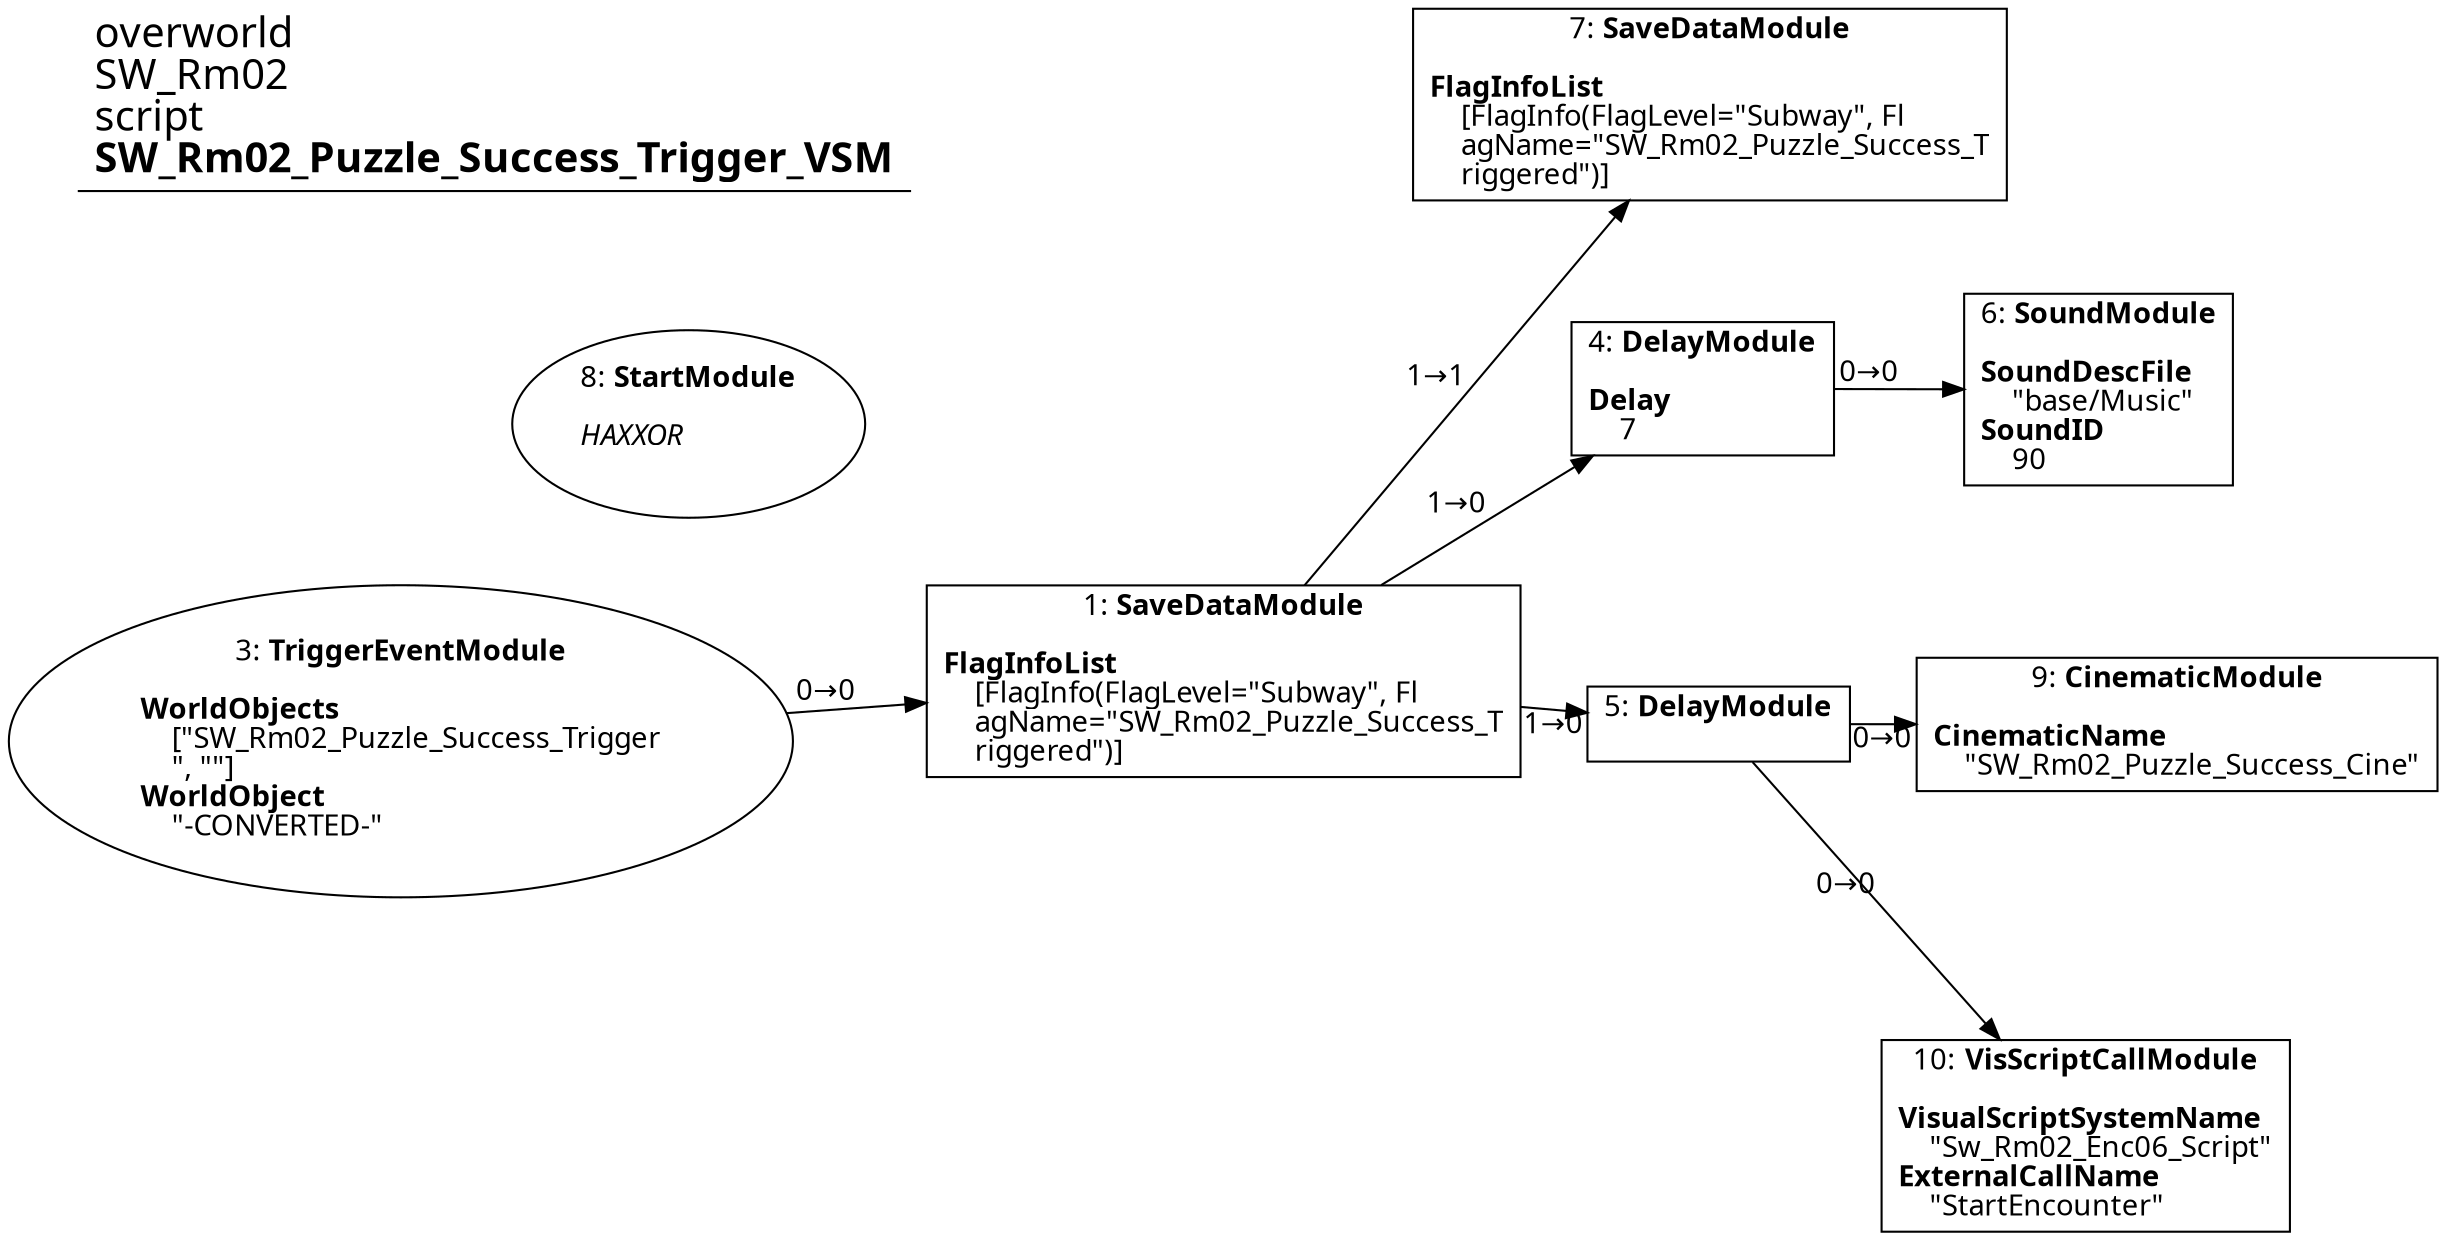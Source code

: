 digraph {
    layout = fdp;
    overlap = prism;
    sep = "+16";
    splines = spline;

    node [ shape = box ];

    graph [ fontname = "Segoe UI" ];
    node [ fontname = "Segoe UI" ];
    edge [ fontname = "Segoe UI" ];

    1 [ label = <1: <b>SaveDataModule</b><br/><br/><b>FlagInfoList</b><br align="left"/>    [FlagInfo(FlagLevel=&quot;Subway&quot;, Fl<br align="left"/>    agName=&quot;SW_Rm02_Puzzle_Success_T<br align="left"/>    riggered&quot;)]<br align="left"/>> ];
    1 [ pos = "0.32000002,-0.22800002!" ];
    1 -> 4 [ label = "1→0" ];
    1 -> 5 [ label = "1→0" ];
    1 -> 7 [ label = "1→1" ];

    3 [ label = <3: <b>TriggerEventModule</b><br/><br/><b>WorldObjects</b><br align="left"/>    [&quot;SW_Rm02_Puzzle_Success_Trigger<br align="left"/>    &quot;, &quot;&quot;]<br align="left"/><b>WorldObject</b><br align="left"/>    &quot;-CONVERTED-&quot;<br align="left"/>> ];
    3 [ shape = oval ]
    3 [ pos = "0.046000004,-0.22800002!" ];
    3 -> 1 [ label = "0→0" ];

    4 [ label = <4: <b>DelayModule</b><br/><br/><b>Delay</b><br align="left"/>    7<br align="left"/>> ];
    4 [ pos = "0.572,-0.097!" ];
    4 -> 6 [ label = "0→0" ];

    5 [ label = <5: <b>DelayModule</b><br/><br/>> ];
    5 [ pos = "0.573,-0.25100002!" ];
    5 -> 10 [ label = "0→0" ];
    5 -> 9 [ label = "0→0" ];

    6 [ label = <6: <b>SoundModule</b><br/><br/><b>SoundDescFile</b><br align="left"/>    &quot;base/Music&quot;<br align="left"/><b>SoundID</b><br align="left"/>    90<br align="left"/>> ];
    6 [ pos = "0.73,-0.097!" ];

    7 [ label = <7: <b>SaveDataModule</b><br/><br/><b>FlagInfoList</b><br align="left"/>    [FlagInfo(FlagLevel=&quot;Subway&quot;, Fl<br align="left"/>    agName=&quot;SW_Rm02_Puzzle_Success_T<br align="left"/>    riggered&quot;)]<br align="left"/>> ];
    7 [ pos = "0.57500005,0.034!" ];

    8 [ label = <8: <b>StartModule</b><br/><br/><i>HAXXOR<br align="left"/></i><br align="left"/>> ];
    8 [ shape = oval ]
    8 [ pos = "0.124000005,-0.142!" ];

    9 [ label = <9: <b>CinematicModule</b><br/><br/><b>CinematicName</b><br align="left"/>    &quot;SW_Rm02_Puzzle_Success_Cine&quot;<br align="left"/>> ];
    9 [ pos = "0.731,-0.25100002!" ];

    10 [ label = <10: <b>VisScriptCallModule</b><br/><br/><b>VisualScriptSystemName</b><br align="left"/>    &quot;Sw_Rm02_Enc06_Script&quot;<br align="left"/><b>ExternalCallName</b><br align="left"/>    &quot;StartEncounter&quot;<br align="left"/>> ];
    10 [ pos = "0.711,-0.44200003!" ];

    title [ pos = "0.045,0.035!" ];
    title [ shape = underline ];
    title [ label = <<font point-size="20">overworld<br align="left"/>SW_Rm02<br align="left"/>script<br align="left"/><b>SW_Rm02_Puzzle_Success_Trigger_VSM</b><br align="left"/></font>> ];
}
